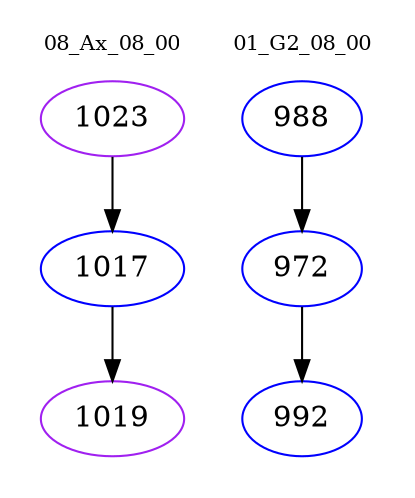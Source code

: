 digraph{
subgraph cluster_0 {
color = white
label = "08_Ax_08_00";
fontsize=10;
T0_1023 [label="1023", color="purple"]
T0_1023 -> T0_1017 [color="black"]
T0_1017 [label="1017", color="blue"]
T0_1017 -> T0_1019 [color="black"]
T0_1019 [label="1019", color="purple"]
}
subgraph cluster_1 {
color = white
label = "01_G2_08_00";
fontsize=10;
T1_988 [label="988", color="blue"]
T1_988 -> T1_972 [color="black"]
T1_972 [label="972", color="blue"]
T1_972 -> T1_992 [color="black"]
T1_992 [label="992", color="blue"]
}
}
